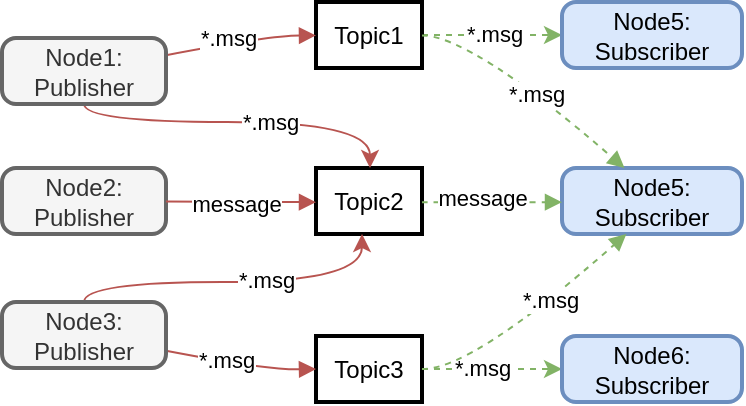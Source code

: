 <mxfile version="22.1.0" type="device">
  <diagram id="vZE4i3VmZEkOruUmKEQ9" name="Page-1">
    <mxGraphModel dx="625" dy="329" grid="1" gridSize="10" guides="1" tooltips="1" connect="1" arrows="1" fold="1" page="1" pageScale="1" pageWidth="850" pageHeight="1100" background="none" math="0" shadow="0">
      <root>
        <mxCell id="0" />
        <mxCell id="1" parent="0" />
        <mxCell id="2" value="Node2:&#xa;Publisher" style="rounded=1;absoluteArcSize=1;arcSize=14;whiteSpace=wrap;strokeWidth=2;fillColor=#f5f5f5;fontColor=#333333;strokeColor=#666666;" parent="1" vertex="1">
          <mxGeometry x="160" y="133" width="82" height="33" as="geometry" />
        </mxCell>
        <mxCell id="LUezaOSxflrylQOT-aMg-22" style="edgeStyle=orthogonalEdgeStyle;rounded=0;orthogonalLoop=1;jettySize=auto;html=1;dashed=1;fillColor=#d5e8d4;strokeColor=#82b366;" parent="1" source="4" target="LUezaOSxflrylQOT-aMg-18" edge="1">
          <mxGeometry relative="1" as="geometry" />
        </mxCell>
        <mxCell id="LUezaOSxflrylQOT-aMg-32" value="*.msg" style="edgeLabel;html=1;align=center;verticalAlign=middle;resizable=0;points=[];" parent="LUezaOSxflrylQOT-aMg-22" vertex="1" connectable="0">
          <mxGeometry x="0.018" y="1" relative="1" as="geometry">
            <mxPoint as="offset" />
          </mxGeometry>
        </mxCell>
        <mxCell id="4" value="Topic1" style="whiteSpace=wrap;strokeWidth=2;" parent="1" vertex="1">
          <mxGeometry x="317" y="50" width="53" height="33" as="geometry" />
        </mxCell>
        <mxCell id="5" value="Topic2" style="whiteSpace=wrap;strokeWidth=2;" parent="1" vertex="1">
          <mxGeometry x="317" y="133" width="53" height="33" as="geometry" />
        </mxCell>
        <mxCell id="LUezaOSxflrylQOT-aMg-21" style="edgeStyle=orthogonalEdgeStyle;rounded=0;orthogonalLoop=1;jettySize=auto;html=1;dashed=1;fillColor=#d5e8d4;strokeColor=#82b366;" parent="1" source="6" target="LUezaOSxflrylQOT-aMg-19" edge="1">
          <mxGeometry relative="1" as="geometry" />
        </mxCell>
        <mxCell id="LUezaOSxflrylQOT-aMg-29" value="*.msg" style="edgeLabel;html=1;align=center;verticalAlign=middle;resizable=0;points=[];" parent="LUezaOSxflrylQOT-aMg-21" vertex="1" connectable="0">
          <mxGeometry x="-0.146" y="1" relative="1" as="geometry">
            <mxPoint as="offset" />
          </mxGeometry>
        </mxCell>
        <mxCell id="6" value="Topic3" style="whiteSpace=wrap;strokeWidth=2;" parent="1" vertex="1">
          <mxGeometry x="317" y="217" width="53" height="33" as="geometry" />
        </mxCell>
        <mxCell id="7" value="Node5:&#xa;Subscriber" style="rounded=1;absoluteArcSize=1;arcSize=14;whiteSpace=wrap;strokeWidth=2;fillColor=#dae8fc;strokeColor=#6c8ebf;" parent="1" vertex="1">
          <mxGeometry x="440" y="133" width="90" height="33" as="geometry" />
        </mxCell>
        <mxCell id="9" value="" style="curved=1;startArrow=none;endArrow=block;entryX=0.005;entryY=0.506;fillColor=#f8cecc;strokeColor=#b85450;" parent="1" source="LUezaOSxflrylQOT-aMg-14" target="4" edge="1">
          <mxGeometry relative="1" as="geometry">
            <Array as="points">
              <mxPoint x="292" y="67" />
            </Array>
            <mxPoint x="250.448" y="133" as="sourcePoint" />
          </mxGeometry>
        </mxCell>
        <mxCell id="LUezaOSxflrylQOT-aMg-23" value="*.msg" style="edgeLabel;html=1;align=center;verticalAlign=middle;resizable=0;points=[];" parent="9" vertex="1" connectable="0">
          <mxGeometry x="-0.17" y="1" relative="1" as="geometry">
            <mxPoint y="-2" as="offset" />
          </mxGeometry>
        </mxCell>
        <mxCell id="10" value="" style="curved=1;startArrow=none;endArrow=block;entryX=0.005;entryY=0.518;fillColor=#f8cecc;strokeColor=#b85450;" parent="1" source="2" target="5" edge="1">
          <mxGeometry relative="1" as="geometry">
            <Array as="points" />
            <mxPoint x="267.0" y="150.094" as="sourcePoint" />
          </mxGeometry>
        </mxCell>
        <mxCell id="LUezaOSxflrylQOT-aMg-24" value="message" style="edgeLabel;html=1;align=center;verticalAlign=middle;resizable=0;points=[];" parent="10" vertex="1" connectable="0">
          <mxGeometry x="-0.078" y="-1" relative="1" as="geometry">
            <mxPoint as="offset" />
          </mxGeometry>
        </mxCell>
        <mxCell id="11" value="" style="curved=1;startArrow=none;endArrow=block;entryX=0.005;entryY=0.5;fillColor=#f8cecc;strokeColor=#b85450;" parent="1" source="LUezaOSxflrylQOT-aMg-17" target="6" edge="1">
          <mxGeometry relative="1" as="geometry">
            <Array as="points">
              <mxPoint x="292" y="234" />
            </Array>
            <mxPoint x="249.688" y="166" as="sourcePoint" />
          </mxGeometry>
        </mxCell>
        <mxCell id="LUezaOSxflrylQOT-aMg-25" value="*.msg" style="edgeLabel;html=1;align=center;verticalAlign=middle;resizable=0;points=[];" parent="11" vertex="1" connectable="0">
          <mxGeometry x="-0.204" y="1" relative="1" as="geometry">
            <mxPoint as="offset" />
          </mxGeometry>
        </mxCell>
        <mxCell id="12" value="" style="curved=1;startArrow=none;endArrow=block;exitX=1.008;exitY=0.506;entryX=0.351;entryY=0.012;dashed=1;fillColor=#d5e8d4;strokeColor=#82b366;" parent="1" source="4" target="7" edge="1">
          <mxGeometry relative="1" as="geometry">
            <Array as="points">
              <mxPoint x="395" y="67" />
            </Array>
          </mxGeometry>
        </mxCell>
        <mxCell id="LUezaOSxflrylQOT-aMg-31" value="*.msg" style="edgeLabel;html=1;align=center;verticalAlign=middle;resizable=0;points=[];" parent="12" vertex="1" connectable="0">
          <mxGeometry x="0.089" y="-1" relative="1" as="geometry">
            <mxPoint as="offset" />
          </mxGeometry>
        </mxCell>
        <mxCell id="13" value="" style="curved=1;startArrow=none;endArrow=block;exitX=1.008;exitY=0.518;entryX=0.005;entryY=0.518;dashed=1;fillColor=#d5e8d4;strokeColor=#82b366;" parent="1" source="5" target="7" edge="1">
          <mxGeometry relative="1" as="geometry">
            <Array as="points" />
          </mxGeometry>
        </mxCell>
        <mxCell id="LUezaOSxflrylQOT-aMg-27" value="message" style="edgeLabel;html=1;align=center;verticalAlign=middle;resizable=0;points=[];" parent="13" vertex="1" connectable="0">
          <mxGeometry x="-0.159" y="2" relative="1" as="geometry">
            <mxPoint as="offset" />
          </mxGeometry>
        </mxCell>
        <mxCell id="14" value="" style="curved=1;startArrow=none;endArrow=block;exitX=1.008;exitY=0.5;entryX=0.351;entryY=1.024;dashed=1;fillColor=#d5e8d4;strokeColor=#82b366;" parent="1" source="6" target="7" edge="1">
          <mxGeometry relative="1" as="geometry">
            <Array as="points">
              <mxPoint x="395" y="234" />
            </Array>
          </mxGeometry>
        </mxCell>
        <mxCell id="LUezaOSxflrylQOT-aMg-28" value="*.msg" style="edgeLabel;html=1;align=center;verticalAlign=middle;resizable=0;points=[];" parent="14" vertex="1" connectable="0">
          <mxGeometry x="0.209" y="1" relative="1" as="geometry">
            <mxPoint as="offset" />
          </mxGeometry>
        </mxCell>
        <mxCell id="mrIgy4RIm2poSd0aOaNL-16" style="edgeStyle=orthogonalEdgeStyle;orthogonalLoop=1;jettySize=auto;html=1;curved=1;fillColor=#f8cecc;strokeColor=#b85450;" edge="1" parent="1" source="LUezaOSxflrylQOT-aMg-14" target="5">
          <mxGeometry relative="1" as="geometry">
            <Array as="points">
              <mxPoint x="201" y="110" />
              <mxPoint x="344" y="110" />
            </Array>
          </mxGeometry>
        </mxCell>
        <mxCell id="mrIgy4RIm2poSd0aOaNL-17" value="*.msg" style="edgeLabel;html=1;align=center;verticalAlign=middle;resizable=0;points=[];" vertex="1" connectable="0" parent="mrIgy4RIm2poSd0aOaNL-16">
          <mxGeometry x="0.159" relative="1" as="geometry">
            <mxPoint as="offset" />
          </mxGeometry>
        </mxCell>
        <mxCell id="LUezaOSxflrylQOT-aMg-14" value="Node1:&#xa;Publisher" style="rounded=1;absoluteArcSize=1;arcSize=14;whiteSpace=wrap;strokeWidth=2;fillColor=#f5f5f5;fontColor=#333333;strokeColor=#666666;" parent="1" vertex="1">
          <mxGeometry x="160" y="68" width="82" height="33" as="geometry" />
        </mxCell>
        <mxCell id="mrIgy4RIm2poSd0aOaNL-14" style="edgeStyle=orthogonalEdgeStyle;orthogonalLoop=1;jettySize=auto;html=1;curved=1;fillColor=#f8cecc;strokeColor=#b85450;" edge="1" parent="1" source="LUezaOSxflrylQOT-aMg-17" target="5">
          <mxGeometry relative="1" as="geometry">
            <Array as="points">
              <mxPoint x="201" y="190" />
              <mxPoint x="340" y="190" />
            </Array>
          </mxGeometry>
        </mxCell>
        <mxCell id="mrIgy4RIm2poSd0aOaNL-18" value="*.msg" style="edgeLabel;html=1;align=center;verticalAlign=middle;resizable=0;points=[];" vertex="1" connectable="0" parent="mrIgy4RIm2poSd0aOaNL-14">
          <mxGeometry x="0.165" y="1" relative="1" as="geometry">
            <mxPoint as="offset" />
          </mxGeometry>
        </mxCell>
        <mxCell id="LUezaOSxflrylQOT-aMg-17" value="Node3:&#xa;Publisher" style="rounded=1;absoluteArcSize=1;arcSize=14;whiteSpace=wrap;strokeWidth=2;fillColor=#f5f5f5;fontColor=#333333;strokeColor=#666666;" parent="1" vertex="1">
          <mxGeometry x="160" y="200" width="82" height="33" as="geometry" />
        </mxCell>
        <mxCell id="LUezaOSxflrylQOT-aMg-18" value="Node5:&#xa;Subscriber" style="rounded=1;absoluteArcSize=1;arcSize=14;whiteSpace=wrap;strokeWidth=2;fillColor=#dae8fc;strokeColor=#6c8ebf;" parent="1" vertex="1">
          <mxGeometry x="440" y="50" width="90" height="33" as="geometry" />
        </mxCell>
        <mxCell id="LUezaOSxflrylQOT-aMg-19" value="Node6:&#xa;Subscriber" style="rounded=1;absoluteArcSize=1;arcSize=14;whiteSpace=wrap;strokeWidth=2;fillColor=#dae8fc;strokeColor=#6c8ebf;" parent="1" vertex="1">
          <mxGeometry x="440" y="217" width="90" height="33" as="geometry" />
        </mxCell>
      </root>
    </mxGraphModel>
  </diagram>
</mxfile>
